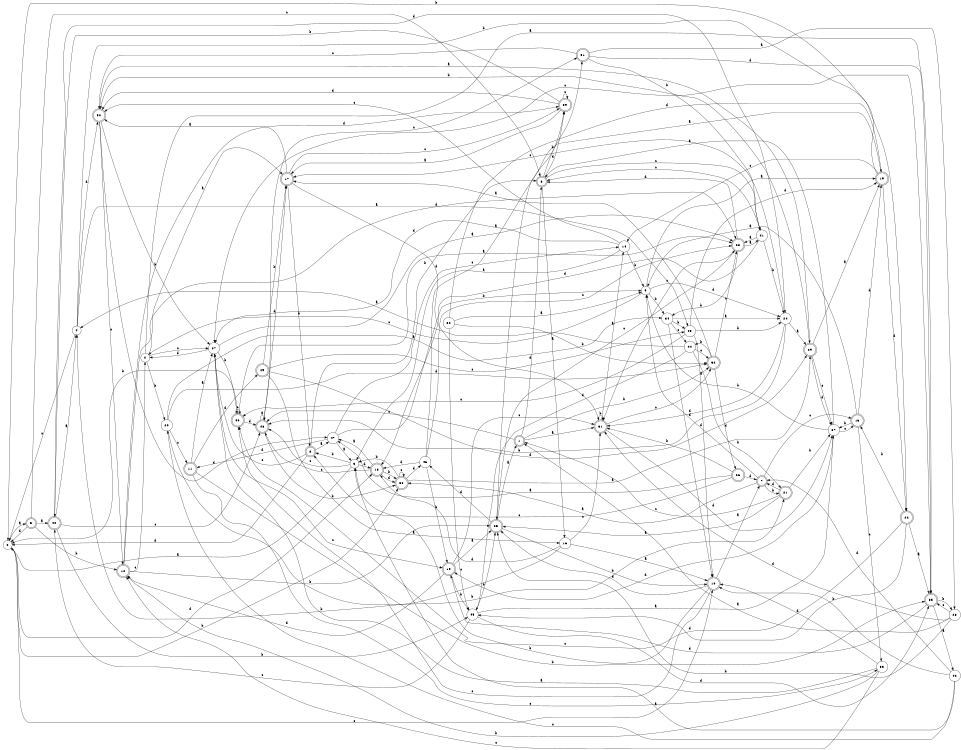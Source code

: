 digraph n42_6 {
__start0 [label="" shape="none"];

rankdir=LR;
size="8,5";

s0 [style="filled", color="black", fillcolor="white" shape="circle", label="0"];
s1 [style="rounded,filled", color="black", fillcolor="white" shape="doublecircle", label="1"];
s2 [style="filled", color="black", fillcolor="white" shape="circle", label="2"];
s3 [style="filled", color="black", fillcolor="white" shape="circle", label="3"];
s4 [style="filled", color="black", fillcolor="white" shape="circle", label="4"];
s5 [style="rounded,filled", color="black", fillcolor="white" shape="doublecircle", label="5"];
s6 [style="rounded,filled", color="black", fillcolor="white" shape="doublecircle", label="6"];
s7 [style="rounded,filled", color="black", fillcolor="white" shape="doublecircle", label="7"];
s8 [style="rounded,filled", color="black", fillcolor="white" shape="doublecircle", label="8"];
s9 [style="filled", color="black", fillcolor="white" shape="circle", label="9"];
s10 [style="rounded,filled", color="black", fillcolor="white" shape="doublecircle", label="10"];
s11 [style="rounded,filled", color="black", fillcolor="white" shape="doublecircle", label="11"];
s12 [style="rounded,filled", color="black", fillcolor="white" shape="doublecircle", label="12"];
s13 [style="rounded,filled", color="black", fillcolor="white" shape="doublecircle", label="13"];
s14 [style="filled", color="black", fillcolor="white" shape="circle", label="14"];
s15 [style="rounded,filled", color="black", fillcolor="white" shape="doublecircle", label="15"];
s16 [style="filled", color="black", fillcolor="white" shape="circle", label="16"];
s17 [style="rounded,filled", color="black", fillcolor="white" shape="doublecircle", label="17"];
s18 [style="rounded,filled", color="black", fillcolor="white" shape="doublecircle", label="18"];
s19 [style="rounded,filled", color="black", fillcolor="white" shape="doublecircle", label="19"];
s20 [style="filled", color="black", fillcolor="white" shape="circle", label="20"];
s21 [style="rounded,filled", color="black", fillcolor="white" shape="doublecircle", label="21"];
s22 [style="rounded,filled", color="black", fillcolor="white" shape="doublecircle", label="22"];
s23 [style="filled", color="black", fillcolor="white" shape="circle", label="23"];
s24 [style="filled", color="black", fillcolor="white" shape="circle", label="24"];
s25 [style="rounded,filled", color="black", fillcolor="white" shape="doublecircle", label="25"];
s26 [style="rounded,filled", color="black", fillcolor="white" shape="doublecircle", label="26"];
s27 [style="filled", color="black", fillcolor="white" shape="circle", label="27"];
s28 [style="rounded,filled", color="black", fillcolor="white" shape="doublecircle", label="28"];
s29 [style="rounded,filled", color="black", fillcolor="white" shape="doublecircle", label="29"];
s30 [style="filled", color="black", fillcolor="white" shape="circle", label="30"];
s31 [style="rounded,filled", color="black", fillcolor="white" shape="doublecircle", label="31"];
s32 [style="rounded,filled", color="black", fillcolor="white" shape="doublecircle", label="32"];
s33 [style="filled", color="black", fillcolor="white" shape="circle", label="33"];
s34 [style="filled", color="black", fillcolor="white" shape="circle", label="34"];
s35 [style="rounded,filled", color="black", fillcolor="white" shape="doublecircle", label="35"];
s36 [style="rounded,filled", color="black", fillcolor="white" shape="doublecircle", label="36"];
s37 [style="filled", color="black", fillcolor="white" shape="circle", label="37"];
s38 [style="rounded,filled", color="black", fillcolor="white" shape="doublecircle", label="38"];
s39 [style="rounded,filled", color="black", fillcolor="white" shape="doublecircle", label="39"];
s40 [style="rounded,filled", color="black", fillcolor="white" shape="doublecircle", label="40"];
s41 [style="filled", color="black", fillcolor="white" shape="circle", label="41"];
s42 [style="filled", color="black", fillcolor="white" shape="circle", label="42"];
s43 [style="filled", color="black", fillcolor="white" shape="circle", label="43"];
s44 [style="filled", color="black", fillcolor="white" shape="circle", label="44"];
s45 [style="filled", color="black", fillcolor="white" shape="circle", label="45"];
s46 [style="filled", color="black", fillcolor="white" shape="circle", label="46"];
s47 [style="filled", color="black", fillcolor="white" shape="circle", label="47"];
s48 [style="rounded,filled", color="black", fillcolor="white" shape="doublecircle", label="48"];
s49 [style="rounded,filled", color="black", fillcolor="white" shape="doublecircle", label="49"];
s50 [style="rounded,filled", color="black", fillcolor="white" shape="doublecircle", label="50"];
s51 [style="rounded,filled", color="black", fillcolor="white" shape="doublecircle", label="51"];
s0 -> s5 [label="a"];
s0 -> s38 [label="b"];
s0 -> s10 [label="c"];
s0 -> s18 [label="d"];
s1 -> s31 [label="a"];
s1 -> s32 [label="b"];
s1 -> s48 [label="c"];
s1 -> s6 [label="d"];
s2 -> s35 [label="a"];
s2 -> s20 [label="b"];
s2 -> s27 [label="c"];
s2 -> s28 [label="d"];
s3 -> s0 [label="a"];
s3 -> s8 [label="b"];
s3 -> s48 [label="c"];
s3 -> s18 [label="d"];
s4 -> s43 [label="a"];
s4 -> s22 [label="b"];
s4 -> s0 [label="c"];
s4 -> s50 [label="d"];
s5 -> s40 [label="a"];
s5 -> s12 [label="b"];
s5 -> s6 [label="c"];
s5 -> s0 [label="d"];
s6 -> s16 [label="a"];
s6 -> s51 [label="b"];
s6 -> s41 [label="c"];
s6 -> s39 [label="d"];
s7 -> s38 [label="a"];
s7 -> s21 [label="b"];
s7 -> s13 [label="c"];
s7 -> s9 [label="d"];
s8 -> s47 [label="a"];
s8 -> s6 [label="b"];
s8 -> s27 [label="c"];
s8 -> s0 [label="d"];
s9 -> s19 [label="a"];
s9 -> s34 [label="b"];
s9 -> s2 [label="c"];
s9 -> s24 [label="d"];
s10 -> s7 [label="a"];
s10 -> s3 [label="b"];
s10 -> s36 [label="c"];
s10 -> s25 [label="d"];
s11 -> s27 [label="a"];
s11 -> s35 [label="b"];
s11 -> s33 [label="c"];
s11 -> s49 [label="d"];
s12 -> s17 [label="a"];
s12 -> s25 [label="b"];
s12 -> s2 [label="c"];
s12 -> s39 [label="d"];
s13 -> s9 [label="a"];
s13 -> s37 [label="b"];
s13 -> s33 [label="c"];
s13 -> s19 [label="d"];
s14 -> s3 [label="a"];
s14 -> s9 [label="b"];
s14 -> s50 [label="c"];
s14 -> s27 [label="d"];
s15 -> s25 [label="a"];
s15 -> s45 [label="b"];
s15 -> s31 [label="c"];
s15 -> s12 [label="d"];
s16 -> s10 [label="a"];
s16 -> s4 [label="b"];
s16 -> s31 [label="c"];
s16 -> s18 [label="d"];
s17 -> s50 [label="a"];
s17 -> s8 [label="b"];
s17 -> s39 [label="c"];
s17 -> s31 [label="d"];
s18 -> s47 [label="a"];
s18 -> s38 [label="b"];
s18 -> s48 [label="c"];
s18 -> s38 [label="d"];
s19 -> s25 [label="a"];
s19 -> s0 [label="b"];
s19 -> s14 [label="c"];
s19 -> s22 [label="d"];
s20 -> s34 [label="a"];
s20 -> s21 [label="b"];
s20 -> s11 [label="c"];
s20 -> s32 [label="d"];
s21 -> s25 [label="a"];
s21 -> s37 [label="b"];
s21 -> s1 [label="c"];
s21 -> s7 [label="d"];
s22 -> s35 [label="a"];
s22 -> s13 [label="b"];
s22 -> s36 [label="c"];
s22 -> s45 [label="d"];
s23 -> s1 [label="a"];
s23 -> s25 [label="b"];
s23 -> s35 [label="c"];
s23 -> s31 [label="d"];
s24 -> s29 [label="a"];
s24 -> s48 [label="b"];
s24 -> s17 [label="c"];
s24 -> s31 [label="d"];
s25 -> s1 [label="a"];
s25 -> s10 [label="b"];
s25 -> s28 [label="c"];
s25 -> s46 [label="d"];
s26 -> s47 [label="a"];
s26 -> s31 [label="b"];
s26 -> s8 [label="c"];
s26 -> s7 [label="d"];
s27 -> s28 [label="a"];
s27 -> s36 [label="b"];
s27 -> s15 [label="c"];
s27 -> s2 [label="d"];
s28 -> s41 [label="a"];
s28 -> s34 [label="b"];
s28 -> s31 [label="c"];
s28 -> s6 [label="d"];
s29 -> s19 [label="a"];
s29 -> s50 [label="b"];
s29 -> s37 [label="c"];
s29 -> s37 [label="d"];
s30 -> s9 [label="a"];
s30 -> s32 [label="b"];
s30 -> s45 [label="c"];
s30 -> s19 [label="d"];
s31 -> s14 [label="a"];
s31 -> s31 [label="b"];
s31 -> s32 [label="c"];
s31 -> s37 [label="d"];
s32 -> s17 [label="a"];
s32 -> s44 [label="b"];
s32 -> s28 [label="c"];
s32 -> s26 [label="d"];
s33 -> s27 [label="a"];
s33 -> s12 [label="b"];
s33 -> s12 [label="c"];
s33 -> s10 [label="d"];
s34 -> s24 [label="a"];
s34 -> s43 [label="b"];
s34 -> s44 [label="c"];
s34 -> s10 [label="d"];
s35 -> s42 [label="a"];
s35 -> s23 [label="b"];
s35 -> s27 [label="c"];
s35 -> s15 [label="d"];
s36 -> s28 [label="a"];
s36 -> s0 [label="b"];
s36 -> s36 [label="c"];
s36 -> s48 [label="d"];
s37 -> s6 [label="a"];
s37 -> s9 [label="b"];
s37 -> s13 [label="c"];
s37 -> s15 [label="d"];
s38 -> s29 [label="a"];
s38 -> s3 [label="b"];
s38 -> s38 [label="c"];
s38 -> s46 [label="d"];
s39 -> s17 [label="a"];
s39 -> s40 [label="b"];
s39 -> s39 [label="c"];
s39 -> s50 [label="d"];
s40 -> s4 [label="a"];
s40 -> s45 [label="b"];
s40 -> s48 [label="c"];
s40 -> s24 [label="d"];
s41 -> s28 [label="a"];
s41 -> s24 [label="b"];
s41 -> s6 [label="c"];
s41 -> s18 [label="d"];
s42 -> s3 [label="a"];
s42 -> s10 [label="b"];
s42 -> s20 [label="c"];
s42 -> s7 [label="d"];
s43 -> s10 [label="a"];
s43 -> s24 [label="b"];
s43 -> s36 [label="c"];
s43 -> s19 [label="d"];
s44 -> s4 [label="a"];
s44 -> s21 [label="b"];
s44 -> s32 [label="c"];
s44 -> s45 [label="d"];
s45 -> s37 [label="a"];
s45 -> s25 [label="b"];
s45 -> s40 [label="c"];
s45 -> s35 [label="d"];
s46 -> s39 [label="a"];
s46 -> s15 [label="b"];
s46 -> s28 [label="c"];
s46 -> s18 [label="d"];
s47 -> s3 [label="a"];
s47 -> s9 [label="b"];
s47 -> s14 [label="c"];
s47 -> s11 [label="d"];
s48 -> s48 [label="a"];
s48 -> s38 [label="b"];
s48 -> s51 [label="c"];
s48 -> s17 [label="d"];
s49 -> s16 [label="a"];
s49 -> s17 [label="b"];
s49 -> s43 [label="c"];
s49 -> s29 [label="d"];
s50 -> s29 [label="a"];
s50 -> s27 [label="b"];
s50 -> s12 [label="c"];
s50 -> s47 [label="d"];
s51 -> s23 [label="a"];
s51 -> s41 [label="b"];
s51 -> s50 [label="c"];
s51 -> s35 [label="d"];

}